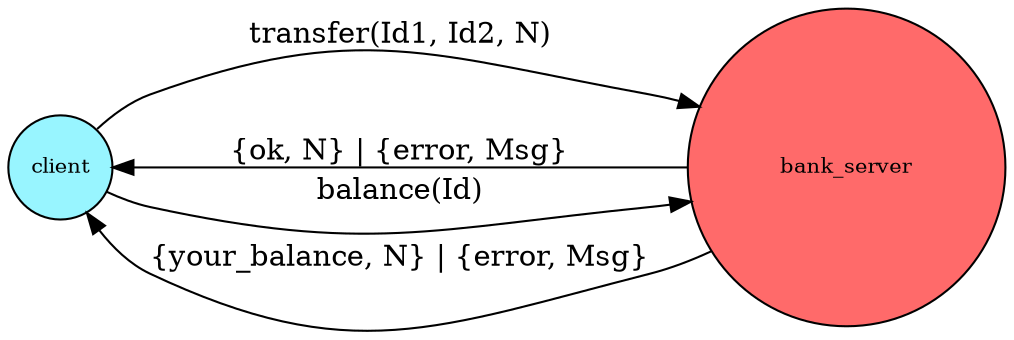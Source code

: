 digraph G {
  rankdir=LR
  {
    node [margin=0.3 fontsize=10 width=0.7 style=filled shape="circle"]
    client [fillcolor=cadetblue1 fixedsize=true label="client"]
    bank [fillcolor=indianred1 label="bank_server"]
  }

  client -> bank [label="transfer(Id1, Id2, N)"]
  client -> bank [label="{ok, N} | {error, Msg}", dir=back]
  client -> bank [label="balance(Id)"]
  client -> bank [label="{your_balance, N} | {error, Msg}", dir=back]
}